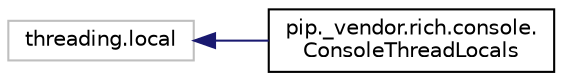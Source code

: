 digraph "Graphical Class Hierarchy"
{
 // LATEX_PDF_SIZE
  edge [fontname="Helvetica",fontsize="10",labelfontname="Helvetica",labelfontsize="10"];
  node [fontname="Helvetica",fontsize="10",shape=record];
  rankdir="LR";
  Node1130 [label="threading.local",height=0.2,width=0.4,color="grey75", fillcolor="white", style="filled",tooltip=" "];
  Node1130 -> Node0 [dir="back",color="midnightblue",fontsize="10",style="solid",fontname="Helvetica"];
  Node0 [label="pip._vendor.rich.console.\lConsoleThreadLocals",height=0.2,width=0.4,color="black", fillcolor="white", style="filled",URL="$classpip_1_1__vendor_1_1rich_1_1console_1_1ConsoleThreadLocals.html",tooltip=" "];
}
